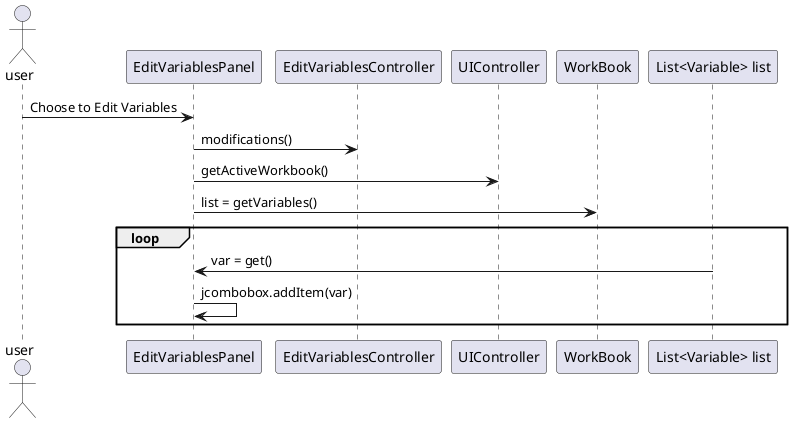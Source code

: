 @startuml doc-files/macros02_03_sequence_diagram_design_getVariables.png

    actor user

    participant "EditVariablesPanel" as editvariablespanel
    participant "EditVariablesController" as controller
    participant "UIController" as uicontroller
    participant "WorkBook" as workbook
    participant "List<Variable> list" as variable
    
    user -> editvariablespanel: Choose to Edit Variables

    editvariablespanel -> controller: modifications()

    editvariablespanel -> uicontroller: getActiveWorkbook()

    editvariablespanel -> workbook: list = getVariables()

    loop
        variable -> editvariablespanel: var = get()
        editvariablespanel -> editvariablespanel: jcombobox.addItem(var)
    end loop

@enduml